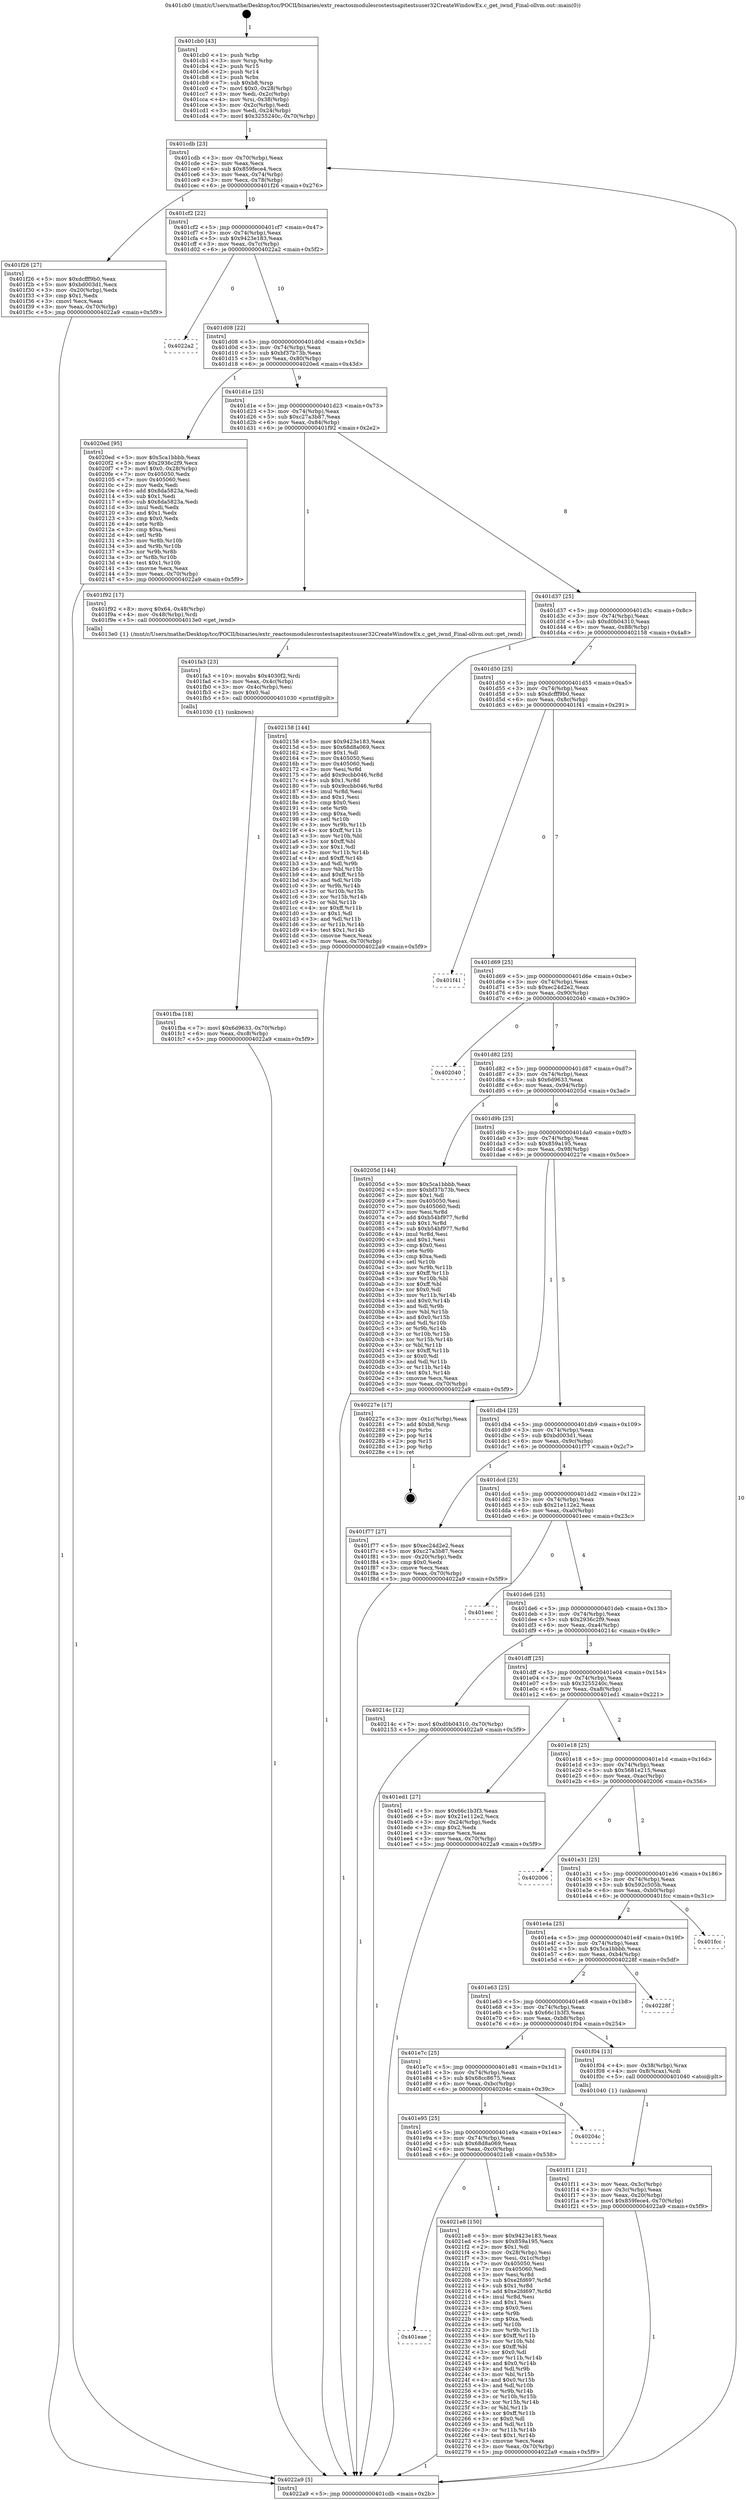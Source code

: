 digraph "0x401cb0" {
  label = "0x401cb0 (/mnt/c/Users/mathe/Desktop/tcc/POCII/binaries/extr_reactosmodulesrostestsapitestsuser32CreateWindowEx.c_get_iwnd_Final-ollvm.out::main(0))"
  labelloc = "t"
  node[shape=record]

  Entry [label="",width=0.3,height=0.3,shape=circle,fillcolor=black,style=filled]
  "0x401cdb" [label="{
     0x401cdb [23]\l
     | [instrs]\l
     &nbsp;&nbsp;0x401cdb \<+3\>: mov -0x70(%rbp),%eax\l
     &nbsp;&nbsp;0x401cde \<+2\>: mov %eax,%ecx\l
     &nbsp;&nbsp;0x401ce0 \<+6\>: sub $0x859fece4,%ecx\l
     &nbsp;&nbsp;0x401ce6 \<+3\>: mov %eax,-0x74(%rbp)\l
     &nbsp;&nbsp;0x401ce9 \<+3\>: mov %ecx,-0x78(%rbp)\l
     &nbsp;&nbsp;0x401cec \<+6\>: je 0000000000401f26 \<main+0x276\>\l
  }"]
  "0x401f26" [label="{
     0x401f26 [27]\l
     | [instrs]\l
     &nbsp;&nbsp;0x401f26 \<+5\>: mov $0xdcfff9b0,%eax\l
     &nbsp;&nbsp;0x401f2b \<+5\>: mov $0xbd003d1,%ecx\l
     &nbsp;&nbsp;0x401f30 \<+3\>: mov -0x20(%rbp),%edx\l
     &nbsp;&nbsp;0x401f33 \<+3\>: cmp $0x1,%edx\l
     &nbsp;&nbsp;0x401f36 \<+3\>: cmovl %ecx,%eax\l
     &nbsp;&nbsp;0x401f39 \<+3\>: mov %eax,-0x70(%rbp)\l
     &nbsp;&nbsp;0x401f3c \<+5\>: jmp 00000000004022a9 \<main+0x5f9\>\l
  }"]
  "0x401cf2" [label="{
     0x401cf2 [22]\l
     | [instrs]\l
     &nbsp;&nbsp;0x401cf2 \<+5\>: jmp 0000000000401cf7 \<main+0x47\>\l
     &nbsp;&nbsp;0x401cf7 \<+3\>: mov -0x74(%rbp),%eax\l
     &nbsp;&nbsp;0x401cfa \<+5\>: sub $0x9423e183,%eax\l
     &nbsp;&nbsp;0x401cff \<+3\>: mov %eax,-0x7c(%rbp)\l
     &nbsp;&nbsp;0x401d02 \<+6\>: je 00000000004022a2 \<main+0x5f2\>\l
  }"]
  Exit [label="",width=0.3,height=0.3,shape=circle,fillcolor=black,style=filled,peripheries=2]
  "0x4022a2" [label="{
     0x4022a2\l
  }", style=dashed]
  "0x401d08" [label="{
     0x401d08 [22]\l
     | [instrs]\l
     &nbsp;&nbsp;0x401d08 \<+5\>: jmp 0000000000401d0d \<main+0x5d\>\l
     &nbsp;&nbsp;0x401d0d \<+3\>: mov -0x74(%rbp),%eax\l
     &nbsp;&nbsp;0x401d10 \<+5\>: sub $0xbf37b73b,%eax\l
     &nbsp;&nbsp;0x401d15 \<+3\>: mov %eax,-0x80(%rbp)\l
     &nbsp;&nbsp;0x401d18 \<+6\>: je 00000000004020ed \<main+0x43d\>\l
  }"]
  "0x401eae" [label="{
     0x401eae\l
  }", style=dashed]
  "0x4020ed" [label="{
     0x4020ed [95]\l
     | [instrs]\l
     &nbsp;&nbsp;0x4020ed \<+5\>: mov $0x5ca1bbbb,%eax\l
     &nbsp;&nbsp;0x4020f2 \<+5\>: mov $0x2936c2f9,%ecx\l
     &nbsp;&nbsp;0x4020f7 \<+7\>: movl $0x0,-0x28(%rbp)\l
     &nbsp;&nbsp;0x4020fe \<+7\>: mov 0x405050,%edx\l
     &nbsp;&nbsp;0x402105 \<+7\>: mov 0x405060,%esi\l
     &nbsp;&nbsp;0x40210c \<+2\>: mov %edx,%edi\l
     &nbsp;&nbsp;0x40210e \<+6\>: add $0x8da5823a,%edi\l
     &nbsp;&nbsp;0x402114 \<+3\>: sub $0x1,%edi\l
     &nbsp;&nbsp;0x402117 \<+6\>: sub $0x8da5823a,%edi\l
     &nbsp;&nbsp;0x40211d \<+3\>: imul %edi,%edx\l
     &nbsp;&nbsp;0x402120 \<+3\>: and $0x1,%edx\l
     &nbsp;&nbsp;0x402123 \<+3\>: cmp $0x0,%edx\l
     &nbsp;&nbsp;0x402126 \<+4\>: sete %r8b\l
     &nbsp;&nbsp;0x40212a \<+3\>: cmp $0xa,%esi\l
     &nbsp;&nbsp;0x40212d \<+4\>: setl %r9b\l
     &nbsp;&nbsp;0x402131 \<+3\>: mov %r8b,%r10b\l
     &nbsp;&nbsp;0x402134 \<+3\>: and %r9b,%r10b\l
     &nbsp;&nbsp;0x402137 \<+3\>: xor %r9b,%r8b\l
     &nbsp;&nbsp;0x40213a \<+3\>: or %r8b,%r10b\l
     &nbsp;&nbsp;0x40213d \<+4\>: test $0x1,%r10b\l
     &nbsp;&nbsp;0x402141 \<+3\>: cmovne %ecx,%eax\l
     &nbsp;&nbsp;0x402144 \<+3\>: mov %eax,-0x70(%rbp)\l
     &nbsp;&nbsp;0x402147 \<+5\>: jmp 00000000004022a9 \<main+0x5f9\>\l
  }"]
  "0x401d1e" [label="{
     0x401d1e [25]\l
     | [instrs]\l
     &nbsp;&nbsp;0x401d1e \<+5\>: jmp 0000000000401d23 \<main+0x73\>\l
     &nbsp;&nbsp;0x401d23 \<+3\>: mov -0x74(%rbp),%eax\l
     &nbsp;&nbsp;0x401d26 \<+5\>: sub $0xc27a3b87,%eax\l
     &nbsp;&nbsp;0x401d2b \<+6\>: mov %eax,-0x84(%rbp)\l
     &nbsp;&nbsp;0x401d31 \<+6\>: je 0000000000401f92 \<main+0x2e2\>\l
  }"]
  "0x4021e8" [label="{
     0x4021e8 [150]\l
     | [instrs]\l
     &nbsp;&nbsp;0x4021e8 \<+5\>: mov $0x9423e183,%eax\l
     &nbsp;&nbsp;0x4021ed \<+5\>: mov $0x859a195,%ecx\l
     &nbsp;&nbsp;0x4021f2 \<+2\>: mov $0x1,%dl\l
     &nbsp;&nbsp;0x4021f4 \<+3\>: mov -0x28(%rbp),%esi\l
     &nbsp;&nbsp;0x4021f7 \<+3\>: mov %esi,-0x1c(%rbp)\l
     &nbsp;&nbsp;0x4021fa \<+7\>: mov 0x405050,%esi\l
     &nbsp;&nbsp;0x402201 \<+7\>: mov 0x405060,%edi\l
     &nbsp;&nbsp;0x402208 \<+3\>: mov %esi,%r8d\l
     &nbsp;&nbsp;0x40220b \<+7\>: sub $0xe2fd697,%r8d\l
     &nbsp;&nbsp;0x402212 \<+4\>: sub $0x1,%r8d\l
     &nbsp;&nbsp;0x402216 \<+7\>: add $0xe2fd697,%r8d\l
     &nbsp;&nbsp;0x40221d \<+4\>: imul %r8d,%esi\l
     &nbsp;&nbsp;0x402221 \<+3\>: and $0x1,%esi\l
     &nbsp;&nbsp;0x402224 \<+3\>: cmp $0x0,%esi\l
     &nbsp;&nbsp;0x402227 \<+4\>: sete %r9b\l
     &nbsp;&nbsp;0x40222b \<+3\>: cmp $0xa,%edi\l
     &nbsp;&nbsp;0x40222e \<+4\>: setl %r10b\l
     &nbsp;&nbsp;0x402232 \<+3\>: mov %r9b,%r11b\l
     &nbsp;&nbsp;0x402235 \<+4\>: xor $0xff,%r11b\l
     &nbsp;&nbsp;0x402239 \<+3\>: mov %r10b,%bl\l
     &nbsp;&nbsp;0x40223c \<+3\>: xor $0xff,%bl\l
     &nbsp;&nbsp;0x40223f \<+3\>: xor $0x0,%dl\l
     &nbsp;&nbsp;0x402242 \<+3\>: mov %r11b,%r14b\l
     &nbsp;&nbsp;0x402245 \<+4\>: and $0x0,%r14b\l
     &nbsp;&nbsp;0x402249 \<+3\>: and %dl,%r9b\l
     &nbsp;&nbsp;0x40224c \<+3\>: mov %bl,%r15b\l
     &nbsp;&nbsp;0x40224f \<+4\>: and $0x0,%r15b\l
     &nbsp;&nbsp;0x402253 \<+3\>: and %dl,%r10b\l
     &nbsp;&nbsp;0x402256 \<+3\>: or %r9b,%r14b\l
     &nbsp;&nbsp;0x402259 \<+3\>: or %r10b,%r15b\l
     &nbsp;&nbsp;0x40225c \<+3\>: xor %r15b,%r14b\l
     &nbsp;&nbsp;0x40225f \<+3\>: or %bl,%r11b\l
     &nbsp;&nbsp;0x402262 \<+4\>: xor $0xff,%r11b\l
     &nbsp;&nbsp;0x402266 \<+3\>: or $0x0,%dl\l
     &nbsp;&nbsp;0x402269 \<+3\>: and %dl,%r11b\l
     &nbsp;&nbsp;0x40226c \<+3\>: or %r11b,%r14b\l
     &nbsp;&nbsp;0x40226f \<+4\>: test $0x1,%r14b\l
     &nbsp;&nbsp;0x402273 \<+3\>: cmovne %ecx,%eax\l
     &nbsp;&nbsp;0x402276 \<+3\>: mov %eax,-0x70(%rbp)\l
     &nbsp;&nbsp;0x402279 \<+5\>: jmp 00000000004022a9 \<main+0x5f9\>\l
  }"]
  "0x401f92" [label="{
     0x401f92 [17]\l
     | [instrs]\l
     &nbsp;&nbsp;0x401f92 \<+8\>: movq $0x64,-0x48(%rbp)\l
     &nbsp;&nbsp;0x401f9a \<+4\>: mov -0x48(%rbp),%rdi\l
     &nbsp;&nbsp;0x401f9e \<+5\>: call 00000000004013e0 \<get_iwnd\>\l
     | [calls]\l
     &nbsp;&nbsp;0x4013e0 \{1\} (/mnt/c/Users/mathe/Desktop/tcc/POCII/binaries/extr_reactosmodulesrostestsapitestsuser32CreateWindowEx.c_get_iwnd_Final-ollvm.out::get_iwnd)\l
  }"]
  "0x401d37" [label="{
     0x401d37 [25]\l
     | [instrs]\l
     &nbsp;&nbsp;0x401d37 \<+5\>: jmp 0000000000401d3c \<main+0x8c\>\l
     &nbsp;&nbsp;0x401d3c \<+3\>: mov -0x74(%rbp),%eax\l
     &nbsp;&nbsp;0x401d3f \<+5\>: sub $0xd0b04310,%eax\l
     &nbsp;&nbsp;0x401d44 \<+6\>: mov %eax,-0x88(%rbp)\l
     &nbsp;&nbsp;0x401d4a \<+6\>: je 0000000000402158 \<main+0x4a8\>\l
  }"]
  "0x401e95" [label="{
     0x401e95 [25]\l
     | [instrs]\l
     &nbsp;&nbsp;0x401e95 \<+5\>: jmp 0000000000401e9a \<main+0x1ea\>\l
     &nbsp;&nbsp;0x401e9a \<+3\>: mov -0x74(%rbp),%eax\l
     &nbsp;&nbsp;0x401e9d \<+5\>: sub $0x68d8a069,%eax\l
     &nbsp;&nbsp;0x401ea2 \<+6\>: mov %eax,-0xc0(%rbp)\l
     &nbsp;&nbsp;0x401ea8 \<+6\>: je 00000000004021e8 \<main+0x538\>\l
  }"]
  "0x402158" [label="{
     0x402158 [144]\l
     | [instrs]\l
     &nbsp;&nbsp;0x402158 \<+5\>: mov $0x9423e183,%eax\l
     &nbsp;&nbsp;0x40215d \<+5\>: mov $0x68d8a069,%ecx\l
     &nbsp;&nbsp;0x402162 \<+2\>: mov $0x1,%dl\l
     &nbsp;&nbsp;0x402164 \<+7\>: mov 0x405050,%esi\l
     &nbsp;&nbsp;0x40216b \<+7\>: mov 0x405060,%edi\l
     &nbsp;&nbsp;0x402172 \<+3\>: mov %esi,%r8d\l
     &nbsp;&nbsp;0x402175 \<+7\>: add $0x9ccbb046,%r8d\l
     &nbsp;&nbsp;0x40217c \<+4\>: sub $0x1,%r8d\l
     &nbsp;&nbsp;0x402180 \<+7\>: sub $0x9ccbb046,%r8d\l
     &nbsp;&nbsp;0x402187 \<+4\>: imul %r8d,%esi\l
     &nbsp;&nbsp;0x40218b \<+3\>: and $0x1,%esi\l
     &nbsp;&nbsp;0x40218e \<+3\>: cmp $0x0,%esi\l
     &nbsp;&nbsp;0x402191 \<+4\>: sete %r9b\l
     &nbsp;&nbsp;0x402195 \<+3\>: cmp $0xa,%edi\l
     &nbsp;&nbsp;0x402198 \<+4\>: setl %r10b\l
     &nbsp;&nbsp;0x40219c \<+3\>: mov %r9b,%r11b\l
     &nbsp;&nbsp;0x40219f \<+4\>: xor $0xff,%r11b\l
     &nbsp;&nbsp;0x4021a3 \<+3\>: mov %r10b,%bl\l
     &nbsp;&nbsp;0x4021a6 \<+3\>: xor $0xff,%bl\l
     &nbsp;&nbsp;0x4021a9 \<+3\>: xor $0x1,%dl\l
     &nbsp;&nbsp;0x4021ac \<+3\>: mov %r11b,%r14b\l
     &nbsp;&nbsp;0x4021af \<+4\>: and $0xff,%r14b\l
     &nbsp;&nbsp;0x4021b3 \<+3\>: and %dl,%r9b\l
     &nbsp;&nbsp;0x4021b6 \<+3\>: mov %bl,%r15b\l
     &nbsp;&nbsp;0x4021b9 \<+4\>: and $0xff,%r15b\l
     &nbsp;&nbsp;0x4021bd \<+3\>: and %dl,%r10b\l
     &nbsp;&nbsp;0x4021c0 \<+3\>: or %r9b,%r14b\l
     &nbsp;&nbsp;0x4021c3 \<+3\>: or %r10b,%r15b\l
     &nbsp;&nbsp;0x4021c6 \<+3\>: xor %r15b,%r14b\l
     &nbsp;&nbsp;0x4021c9 \<+3\>: or %bl,%r11b\l
     &nbsp;&nbsp;0x4021cc \<+4\>: xor $0xff,%r11b\l
     &nbsp;&nbsp;0x4021d0 \<+3\>: or $0x1,%dl\l
     &nbsp;&nbsp;0x4021d3 \<+3\>: and %dl,%r11b\l
     &nbsp;&nbsp;0x4021d6 \<+3\>: or %r11b,%r14b\l
     &nbsp;&nbsp;0x4021d9 \<+4\>: test $0x1,%r14b\l
     &nbsp;&nbsp;0x4021dd \<+3\>: cmovne %ecx,%eax\l
     &nbsp;&nbsp;0x4021e0 \<+3\>: mov %eax,-0x70(%rbp)\l
     &nbsp;&nbsp;0x4021e3 \<+5\>: jmp 00000000004022a9 \<main+0x5f9\>\l
  }"]
  "0x401d50" [label="{
     0x401d50 [25]\l
     | [instrs]\l
     &nbsp;&nbsp;0x401d50 \<+5\>: jmp 0000000000401d55 \<main+0xa5\>\l
     &nbsp;&nbsp;0x401d55 \<+3\>: mov -0x74(%rbp),%eax\l
     &nbsp;&nbsp;0x401d58 \<+5\>: sub $0xdcfff9b0,%eax\l
     &nbsp;&nbsp;0x401d5d \<+6\>: mov %eax,-0x8c(%rbp)\l
     &nbsp;&nbsp;0x401d63 \<+6\>: je 0000000000401f41 \<main+0x291\>\l
  }"]
  "0x40204c" [label="{
     0x40204c\l
  }", style=dashed]
  "0x401f41" [label="{
     0x401f41\l
  }", style=dashed]
  "0x401d69" [label="{
     0x401d69 [25]\l
     | [instrs]\l
     &nbsp;&nbsp;0x401d69 \<+5\>: jmp 0000000000401d6e \<main+0xbe\>\l
     &nbsp;&nbsp;0x401d6e \<+3\>: mov -0x74(%rbp),%eax\l
     &nbsp;&nbsp;0x401d71 \<+5\>: sub $0xec24d2e2,%eax\l
     &nbsp;&nbsp;0x401d76 \<+6\>: mov %eax,-0x90(%rbp)\l
     &nbsp;&nbsp;0x401d7c \<+6\>: je 0000000000402040 \<main+0x390\>\l
  }"]
  "0x401fba" [label="{
     0x401fba [18]\l
     | [instrs]\l
     &nbsp;&nbsp;0x401fba \<+7\>: movl $0x6d9633,-0x70(%rbp)\l
     &nbsp;&nbsp;0x401fc1 \<+6\>: mov %eax,-0xc8(%rbp)\l
     &nbsp;&nbsp;0x401fc7 \<+5\>: jmp 00000000004022a9 \<main+0x5f9\>\l
  }"]
  "0x402040" [label="{
     0x402040\l
  }", style=dashed]
  "0x401d82" [label="{
     0x401d82 [25]\l
     | [instrs]\l
     &nbsp;&nbsp;0x401d82 \<+5\>: jmp 0000000000401d87 \<main+0xd7\>\l
     &nbsp;&nbsp;0x401d87 \<+3\>: mov -0x74(%rbp),%eax\l
     &nbsp;&nbsp;0x401d8a \<+5\>: sub $0x6d9633,%eax\l
     &nbsp;&nbsp;0x401d8f \<+6\>: mov %eax,-0x94(%rbp)\l
     &nbsp;&nbsp;0x401d95 \<+6\>: je 000000000040205d \<main+0x3ad\>\l
  }"]
  "0x401fa3" [label="{
     0x401fa3 [23]\l
     | [instrs]\l
     &nbsp;&nbsp;0x401fa3 \<+10\>: movabs $0x4030f2,%rdi\l
     &nbsp;&nbsp;0x401fad \<+3\>: mov %eax,-0x4c(%rbp)\l
     &nbsp;&nbsp;0x401fb0 \<+3\>: mov -0x4c(%rbp),%esi\l
     &nbsp;&nbsp;0x401fb3 \<+2\>: mov $0x0,%al\l
     &nbsp;&nbsp;0x401fb5 \<+5\>: call 0000000000401030 \<printf@plt\>\l
     | [calls]\l
     &nbsp;&nbsp;0x401030 \{1\} (unknown)\l
  }"]
  "0x40205d" [label="{
     0x40205d [144]\l
     | [instrs]\l
     &nbsp;&nbsp;0x40205d \<+5\>: mov $0x5ca1bbbb,%eax\l
     &nbsp;&nbsp;0x402062 \<+5\>: mov $0xbf37b73b,%ecx\l
     &nbsp;&nbsp;0x402067 \<+2\>: mov $0x1,%dl\l
     &nbsp;&nbsp;0x402069 \<+7\>: mov 0x405050,%esi\l
     &nbsp;&nbsp;0x402070 \<+7\>: mov 0x405060,%edi\l
     &nbsp;&nbsp;0x402077 \<+3\>: mov %esi,%r8d\l
     &nbsp;&nbsp;0x40207a \<+7\>: add $0xb54bf977,%r8d\l
     &nbsp;&nbsp;0x402081 \<+4\>: sub $0x1,%r8d\l
     &nbsp;&nbsp;0x402085 \<+7\>: sub $0xb54bf977,%r8d\l
     &nbsp;&nbsp;0x40208c \<+4\>: imul %r8d,%esi\l
     &nbsp;&nbsp;0x402090 \<+3\>: and $0x1,%esi\l
     &nbsp;&nbsp;0x402093 \<+3\>: cmp $0x0,%esi\l
     &nbsp;&nbsp;0x402096 \<+4\>: sete %r9b\l
     &nbsp;&nbsp;0x40209a \<+3\>: cmp $0xa,%edi\l
     &nbsp;&nbsp;0x40209d \<+4\>: setl %r10b\l
     &nbsp;&nbsp;0x4020a1 \<+3\>: mov %r9b,%r11b\l
     &nbsp;&nbsp;0x4020a4 \<+4\>: xor $0xff,%r11b\l
     &nbsp;&nbsp;0x4020a8 \<+3\>: mov %r10b,%bl\l
     &nbsp;&nbsp;0x4020ab \<+3\>: xor $0xff,%bl\l
     &nbsp;&nbsp;0x4020ae \<+3\>: xor $0x0,%dl\l
     &nbsp;&nbsp;0x4020b1 \<+3\>: mov %r11b,%r14b\l
     &nbsp;&nbsp;0x4020b4 \<+4\>: and $0x0,%r14b\l
     &nbsp;&nbsp;0x4020b8 \<+3\>: and %dl,%r9b\l
     &nbsp;&nbsp;0x4020bb \<+3\>: mov %bl,%r15b\l
     &nbsp;&nbsp;0x4020be \<+4\>: and $0x0,%r15b\l
     &nbsp;&nbsp;0x4020c2 \<+3\>: and %dl,%r10b\l
     &nbsp;&nbsp;0x4020c5 \<+3\>: or %r9b,%r14b\l
     &nbsp;&nbsp;0x4020c8 \<+3\>: or %r10b,%r15b\l
     &nbsp;&nbsp;0x4020cb \<+3\>: xor %r15b,%r14b\l
     &nbsp;&nbsp;0x4020ce \<+3\>: or %bl,%r11b\l
     &nbsp;&nbsp;0x4020d1 \<+4\>: xor $0xff,%r11b\l
     &nbsp;&nbsp;0x4020d5 \<+3\>: or $0x0,%dl\l
     &nbsp;&nbsp;0x4020d8 \<+3\>: and %dl,%r11b\l
     &nbsp;&nbsp;0x4020db \<+3\>: or %r11b,%r14b\l
     &nbsp;&nbsp;0x4020de \<+4\>: test $0x1,%r14b\l
     &nbsp;&nbsp;0x4020e2 \<+3\>: cmovne %ecx,%eax\l
     &nbsp;&nbsp;0x4020e5 \<+3\>: mov %eax,-0x70(%rbp)\l
     &nbsp;&nbsp;0x4020e8 \<+5\>: jmp 00000000004022a9 \<main+0x5f9\>\l
  }"]
  "0x401d9b" [label="{
     0x401d9b [25]\l
     | [instrs]\l
     &nbsp;&nbsp;0x401d9b \<+5\>: jmp 0000000000401da0 \<main+0xf0\>\l
     &nbsp;&nbsp;0x401da0 \<+3\>: mov -0x74(%rbp),%eax\l
     &nbsp;&nbsp;0x401da3 \<+5\>: sub $0x859a195,%eax\l
     &nbsp;&nbsp;0x401da8 \<+6\>: mov %eax,-0x98(%rbp)\l
     &nbsp;&nbsp;0x401dae \<+6\>: je 000000000040227e \<main+0x5ce\>\l
  }"]
  "0x401f11" [label="{
     0x401f11 [21]\l
     | [instrs]\l
     &nbsp;&nbsp;0x401f11 \<+3\>: mov %eax,-0x3c(%rbp)\l
     &nbsp;&nbsp;0x401f14 \<+3\>: mov -0x3c(%rbp),%eax\l
     &nbsp;&nbsp;0x401f17 \<+3\>: mov %eax,-0x20(%rbp)\l
     &nbsp;&nbsp;0x401f1a \<+7\>: movl $0x859fece4,-0x70(%rbp)\l
     &nbsp;&nbsp;0x401f21 \<+5\>: jmp 00000000004022a9 \<main+0x5f9\>\l
  }"]
  "0x40227e" [label="{
     0x40227e [17]\l
     | [instrs]\l
     &nbsp;&nbsp;0x40227e \<+3\>: mov -0x1c(%rbp),%eax\l
     &nbsp;&nbsp;0x402281 \<+7\>: add $0xb8,%rsp\l
     &nbsp;&nbsp;0x402288 \<+1\>: pop %rbx\l
     &nbsp;&nbsp;0x402289 \<+2\>: pop %r14\l
     &nbsp;&nbsp;0x40228b \<+2\>: pop %r15\l
     &nbsp;&nbsp;0x40228d \<+1\>: pop %rbp\l
     &nbsp;&nbsp;0x40228e \<+1\>: ret\l
  }"]
  "0x401db4" [label="{
     0x401db4 [25]\l
     | [instrs]\l
     &nbsp;&nbsp;0x401db4 \<+5\>: jmp 0000000000401db9 \<main+0x109\>\l
     &nbsp;&nbsp;0x401db9 \<+3\>: mov -0x74(%rbp),%eax\l
     &nbsp;&nbsp;0x401dbc \<+5\>: sub $0xbd003d1,%eax\l
     &nbsp;&nbsp;0x401dc1 \<+6\>: mov %eax,-0x9c(%rbp)\l
     &nbsp;&nbsp;0x401dc7 \<+6\>: je 0000000000401f77 \<main+0x2c7\>\l
  }"]
  "0x401e7c" [label="{
     0x401e7c [25]\l
     | [instrs]\l
     &nbsp;&nbsp;0x401e7c \<+5\>: jmp 0000000000401e81 \<main+0x1d1\>\l
     &nbsp;&nbsp;0x401e81 \<+3\>: mov -0x74(%rbp),%eax\l
     &nbsp;&nbsp;0x401e84 \<+5\>: sub $0x68cc8675,%eax\l
     &nbsp;&nbsp;0x401e89 \<+6\>: mov %eax,-0xbc(%rbp)\l
     &nbsp;&nbsp;0x401e8f \<+6\>: je 000000000040204c \<main+0x39c\>\l
  }"]
  "0x401f77" [label="{
     0x401f77 [27]\l
     | [instrs]\l
     &nbsp;&nbsp;0x401f77 \<+5\>: mov $0xec24d2e2,%eax\l
     &nbsp;&nbsp;0x401f7c \<+5\>: mov $0xc27a3b87,%ecx\l
     &nbsp;&nbsp;0x401f81 \<+3\>: mov -0x20(%rbp),%edx\l
     &nbsp;&nbsp;0x401f84 \<+3\>: cmp $0x0,%edx\l
     &nbsp;&nbsp;0x401f87 \<+3\>: cmove %ecx,%eax\l
     &nbsp;&nbsp;0x401f8a \<+3\>: mov %eax,-0x70(%rbp)\l
     &nbsp;&nbsp;0x401f8d \<+5\>: jmp 00000000004022a9 \<main+0x5f9\>\l
  }"]
  "0x401dcd" [label="{
     0x401dcd [25]\l
     | [instrs]\l
     &nbsp;&nbsp;0x401dcd \<+5\>: jmp 0000000000401dd2 \<main+0x122\>\l
     &nbsp;&nbsp;0x401dd2 \<+3\>: mov -0x74(%rbp),%eax\l
     &nbsp;&nbsp;0x401dd5 \<+5\>: sub $0x21e112e2,%eax\l
     &nbsp;&nbsp;0x401dda \<+6\>: mov %eax,-0xa0(%rbp)\l
     &nbsp;&nbsp;0x401de0 \<+6\>: je 0000000000401eec \<main+0x23c\>\l
  }"]
  "0x401f04" [label="{
     0x401f04 [13]\l
     | [instrs]\l
     &nbsp;&nbsp;0x401f04 \<+4\>: mov -0x38(%rbp),%rax\l
     &nbsp;&nbsp;0x401f08 \<+4\>: mov 0x8(%rax),%rdi\l
     &nbsp;&nbsp;0x401f0c \<+5\>: call 0000000000401040 \<atoi@plt\>\l
     | [calls]\l
     &nbsp;&nbsp;0x401040 \{1\} (unknown)\l
  }"]
  "0x401eec" [label="{
     0x401eec\l
  }", style=dashed]
  "0x401de6" [label="{
     0x401de6 [25]\l
     | [instrs]\l
     &nbsp;&nbsp;0x401de6 \<+5\>: jmp 0000000000401deb \<main+0x13b\>\l
     &nbsp;&nbsp;0x401deb \<+3\>: mov -0x74(%rbp),%eax\l
     &nbsp;&nbsp;0x401dee \<+5\>: sub $0x2936c2f9,%eax\l
     &nbsp;&nbsp;0x401df3 \<+6\>: mov %eax,-0xa4(%rbp)\l
     &nbsp;&nbsp;0x401df9 \<+6\>: je 000000000040214c \<main+0x49c\>\l
  }"]
  "0x401e63" [label="{
     0x401e63 [25]\l
     | [instrs]\l
     &nbsp;&nbsp;0x401e63 \<+5\>: jmp 0000000000401e68 \<main+0x1b8\>\l
     &nbsp;&nbsp;0x401e68 \<+3\>: mov -0x74(%rbp),%eax\l
     &nbsp;&nbsp;0x401e6b \<+5\>: sub $0x66c1b3f3,%eax\l
     &nbsp;&nbsp;0x401e70 \<+6\>: mov %eax,-0xb8(%rbp)\l
     &nbsp;&nbsp;0x401e76 \<+6\>: je 0000000000401f04 \<main+0x254\>\l
  }"]
  "0x40214c" [label="{
     0x40214c [12]\l
     | [instrs]\l
     &nbsp;&nbsp;0x40214c \<+7\>: movl $0xd0b04310,-0x70(%rbp)\l
     &nbsp;&nbsp;0x402153 \<+5\>: jmp 00000000004022a9 \<main+0x5f9\>\l
  }"]
  "0x401dff" [label="{
     0x401dff [25]\l
     | [instrs]\l
     &nbsp;&nbsp;0x401dff \<+5\>: jmp 0000000000401e04 \<main+0x154\>\l
     &nbsp;&nbsp;0x401e04 \<+3\>: mov -0x74(%rbp),%eax\l
     &nbsp;&nbsp;0x401e07 \<+5\>: sub $0x3255240c,%eax\l
     &nbsp;&nbsp;0x401e0c \<+6\>: mov %eax,-0xa8(%rbp)\l
     &nbsp;&nbsp;0x401e12 \<+6\>: je 0000000000401ed1 \<main+0x221\>\l
  }"]
  "0x40228f" [label="{
     0x40228f\l
  }", style=dashed]
  "0x401ed1" [label="{
     0x401ed1 [27]\l
     | [instrs]\l
     &nbsp;&nbsp;0x401ed1 \<+5\>: mov $0x66c1b3f3,%eax\l
     &nbsp;&nbsp;0x401ed6 \<+5\>: mov $0x21e112e2,%ecx\l
     &nbsp;&nbsp;0x401edb \<+3\>: mov -0x24(%rbp),%edx\l
     &nbsp;&nbsp;0x401ede \<+3\>: cmp $0x2,%edx\l
     &nbsp;&nbsp;0x401ee1 \<+3\>: cmovne %ecx,%eax\l
     &nbsp;&nbsp;0x401ee4 \<+3\>: mov %eax,-0x70(%rbp)\l
     &nbsp;&nbsp;0x401ee7 \<+5\>: jmp 00000000004022a9 \<main+0x5f9\>\l
  }"]
  "0x401e18" [label="{
     0x401e18 [25]\l
     | [instrs]\l
     &nbsp;&nbsp;0x401e18 \<+5\>: jmp 0000000000401e1d \<main+0x16d\>\l
     &nbsp;&nbsp;0x401e1d \<+3\>: mov -0x74(%rbp),%eax\l
     &nbsp;&nbsp;0x401e20 \<+5\>: sub $0x5681e215,%eax\l
     &nbsp;&nbsp;0x401e25 \<+6\>: mov %eax,-0xac(%rbp)\l
     &nbsp;&nbsp;0x401e2b \<+6\>: je 0000000000402006 \<main+0x356\>\l
  }"]
  "0x4022a9" [label="{
     0x4022a9 [5]\l
     | [instrs]\l
     &nbsp;&nbsp;0x4022a9 \<+5\>: jmp 0000000000401cdb \<main+0x2b\>\l
  }"]
  "0x401cb0" [label="{
     0x401cb0 [43]\l
     | [instrs]\l
     &nbsp;&nbsp;0x401cb0 \<+1\>: push %rbp\l
     &nbsp;&nbsp;0x401cb1 \<+3\>: mov %rsp,%rbp\l
     &nbsp;&nbsp;0x401cb4 \<+2\>: push %r15\l
     &nbsp;&nbsp;0x401cb6 \<+2\>: push %r14\l
     &nbsp;&nbsp;0x401cb8 \<+1\>: push %rbx\l
     &nbsp;&nbsp;0x401cb9 \<+7\>: sub $0xb8,%rsp\l
     &nbsp;&nbsp;0x401cc0 \<+7\>: movl $0x0,-0x28(%rbp)\l
     &nbsp;&nbsp;0x401cc7 \<+3\>: mov %edi,-0x2c(%rbp)\l
     &nbsp;&nbsp;0x401cca \<+4\>: mov %rsi,-0x38(%rbp)\l
     &nbsp;&nbsp;0x401cce \<+3\>: mov -0x2c(%rbp),%edi\l
     &nbsp;&nbsp;0x401cd1 \<+3\>: mov %edi,-0x24(%rbp)\l
     &nbsp;&nbsp;0x401cd4 \<+7\>: movl $0x3255240c,-0x70(%rbp)\l
  }"]
  "0x401e4a" [label="{
     0x401e4a [25]\l
     | [instrs]\l
     &nbsp;&nbsp;0x401e4a \<+5\>: jmp 0000000000401e4f \<main+0x19f\>\l
     &nbsp;&nbsp;0x401e4f \<+3\>: mov -0x74(%rbp),%eax\l
     &nbsp;&nbsp;0x401e52 \<+5\>: sub $0x5ca1bbbb,%eax\l
     &nbsp;&nbsp;0x401e57 \<+6\>: mov %eax,-0xb4(%rbp)\l
     &nbsp;&nbsp;0x401e5d \<+6\>: je 000000000040228f \<main+0x5df\>\l
  }"]
  "0x402006" [label="{
     0x402006\l
  }", style=dashed]
  "0x401e31" [label="{
     0x401e31 [25]\l
     | [instrs]\l
     &nbsp;&nbsp;0x401e31 \<+5\>: jmp 0000000000401e36 \<main+0x186\>\l
     &nbsp;&nbsp;0x401e36 \<+3\>: mov -0x74(%rbp),%eax\l
     &nbsp;&nbsp;0x401e39 \<+5\>: sub $0x592c505b,%eax\l
     &nbsp;&nbsp;0x401e3e \<+6\>: mov %eax,-0xb0(%rbp)\l
     &nbsp;&nbsp;0x401e44 \<+6\>: je 0000000000401fcc \<main+0x31c\>\l
  }"]
  "0x401fcc" [label="{
     0x401fcc\l
  }", style=dashed]
  Entry -> "0x401cb0" [label=" 1"]
  "0x401cdb" -> "0x401f26" [label=" 1"]
  "0x401cdb" -> "0x401cf2" [label=" 10"]
  "0x40227e" -> Exit [label=" 1"]
  "0x401cf2" -> "0x4022a2" [label=" 0"]
  "0x401cf2" -> "0x401d08" [label=" 10"]
  "0x4021e8" -> "0x4022a9" [label=" 1"]
  "0x401d08" -> "0x4020ed" [label=" 1"]
  "0x401d08" -> "0x401d1e" [label=" 9"]
  "0x401e95" -> "0x401eae" [label=" 0"]
  "0x401d1e" -> "0x401f92" [label=" 1"]
  "0x401d1e" -> "0x401d37" [label=" 8"]
  "0x401e95" -> "0x4021e8" [label=" 1"]
  "0x401d37" -> "0x402158" [label=" 1"]
  "0x401d37" -> "0x401d50" [label=" 7"]
  "0x401e7c" -> "0x401e95" [label=" 1"]
  "0x401d50" -> "0x401f41" [label=" 0"]
  "0x401d50" -> "0x401d69" [label=" 7"]
  "0x401e7c" -> "0x40204c" [label=" 0"]
  "0x401d69" -> "0x402040" [label=" 0"]
  "0x401d69" -> "0x401d82" [label=" 7"]
  "0x402158" -> "0x4022a9" [label=" 1"]
  "0x401d82" -> "0x40205d" [label=" 1"]
  "0x401d82" -> "0x401d9b" [label=" 6"]
  "0x40214c" -> "0x4022a9" [label=" 1"]
  "0x401d9b" -> "0x40227e" [label=" 1"]
  "0x401d9b" -> "0x401db4" [label=" 5"]
  "0x4020ed" -> "0x4022a9" [label=" 1"]
  "0x401db4" -> "0x401f77" [label=" 1"]
  "0x401db4" -> "0x401dcd" [label=" 4"]
  "0x40205d" -> "0x4022a9" [label=" 1"]
  "0x401dcd" -> "0x401eec" [label=" 0"]
  "0x401dcd" -> "0x401de6" [label=" 4"]
  "0x401fba" -> "0x4022a9" [label=" 1"]
  "0x401de6" -> "0x40214c" [label=" 1"]
  "0x401de6" -> "0x401dff" [label=" 3"]
  "0x401f92" -> "0x401fa3" [label=" 1"]
  "0x401dff" -> "0x401ed1" [label=" 1"]
  "0x401dff" -> "0x401e18" [label=" 2"]
  "0x401ed1" -> "0x4022a9" [label=" 1"]
  "0x401cb0" -> "0x401cdb" [label=" 1"]
  "0x4022a9" -> "0x401cdb" [label=" 10"]
  "0x401f77" -> "0x4022a9" [label=" 1"]
  "0x401e18" -> "0x402006" [label=" 0"]
  "0x401e18" -> "0x401e31" [label=" 2"]
  "0x401f11" -> "0x4022a9" [label=" 1"]
  "0x401e31" -> "0x401fcc" [label=" 0"]
  "0x401e31" -> "0x401e4a" [label=" 2"]
  "0x401f26" -> "0x4022a9" [label=" 1"]
  "0x401e4a" -> "0x40228f" [label=" 0"]
  "0x401e4a" -> "0x401e63" [label=" 2"]
  "0x401fa3" -> "0x401fba" [label=" 1"]
  "0x401e63" -> "0x401f04" [label=" 1"]
  "0x401e63" -> "0x401e7c" [label=" 1"]
  "0x401f04" -> "0x401f11" [label=" 1"]
}
